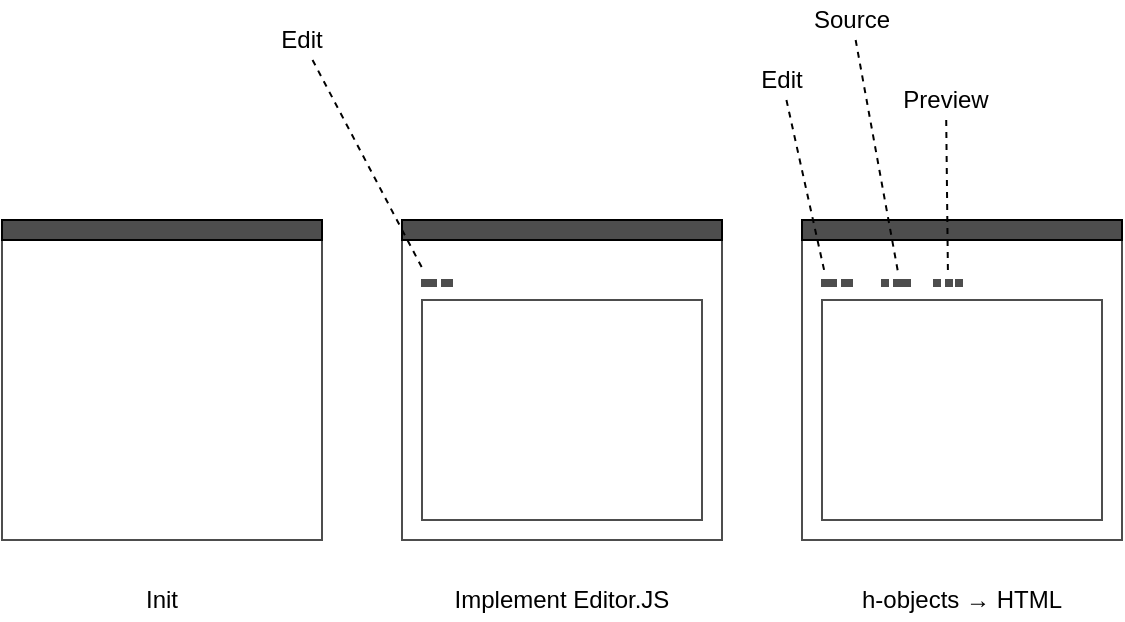 <mxfile version="10.8.0" type="github"><diagram id="hqYyaIku0TCHqd9WAnG5" name="Page-1"><mxGraphModel dx="1158" dy="726" grid="1" gridSize="10" guides="1" tooltips="1" connect="1" arrows="1" fold="1" page="1" pageScale="1" pageWidth="827" pageHeight="1169" math="0" shadow="0"><root><mxCell id="0"/><mxCell id="1" parent="0"/><mxCell id="5ZUlq0CMV7zzG2yOk2Kj-1" value="" style="rounded=0;whiteSpace=wrap;html=1;strokeColor=#4D4D4D;" vertex="1" parent="1"><mxGeometry x="40" y="160" width="160" height="160" as="geometry"/></mxCell><mxCell id="5ZUlq0CMV7zzG2yOk2Kj-2" value="" style="rounded=0;whiteSpace=wrap;html=1;fillColor=#4D4D4D;" vertex="1" parent="1"><mxGeometry x="40" y="160" width="160" height="10" as="geometry"/></mxCell><mxCell id="5ZUlq0CMV7zzG2yOk2Kj-6" value="" style="rounded=0;whiteSpace=wrap;html=1;strokeColor=#4D4D4D;" vertex="1" parent="1"><mxGeometry x="240" y="160" width="160" height="160" as="geometry"/></mxCell><mxCell id="5ZUlq0CMV7zzG2yOk2Kj-7" value="" style="rounded=0;whiteSpace=wrap;html=1;fillColor=#4D4D4D;" vertex="1" parent="1"><mxGeometry x="240" y="160" width="160" height="10" as="geometry"/></mxCell><mxCell id="5ZUlq0CMV7zzG2yOk2Kj-8" value="" style="rounded=0;whiteSpace=wrap;html=1;strokeColor=#4D4D4D;" vertex="1" parent="1"><mxGeometry x="250" y="200" width="140" height="110" as="geometry"/></mxCell><mxCell id="5ZUlq0CMV7zzG2yOk2Kj-21" value="" style="group" vertex="1" connectable="0" parent="1"><mxGeometry x="250" y="190" width="15" height="3" as="geometry"/></mxCell><mxCell id="5ZUlq0CMV7zzG2yOk2Kj-17" value="" style="group" vertex="1" connectable="0" parent="5ZUlq0CMV7zzG2yOk2Kj-21"><mxGeometry width="15" height="3" as="geometry"/></mxCell><mxCell id="5ZUlq0CMV7zzG2yOk2Kj-10" value="" style="rounded=0;whiteSpace=wrap;html=1;strokeColor=#4D4D4D;fillColor=#4D4D4D;" vertex="1" parent="5ZUlq0CMV7zzG2yOk2Kj-17"><mxGeometry width="7" height="3" as="geometry"/></mxCell><mxCell id="5ZUlq0CMV7zzG2yOk2Kj-11" value="" style="rounded=0;whiteSpace=wrap;html=1;strokeColor=#4D4D4D;fillColor=#4D4D4D;" vertex="1" parent="5ZUlq0CMV7zzG2yOk2Kj-17"><mxGeometry x="10" width="5" height="3" as="geometry"/></mxCell><mxCell id="5ZUlq0CMV7zzG2yOk2Kj-46" style="rounded=0;orthogonalLoop=1;jettySize=auto;html=1;entryX=0.063;entryY=0.15;entryDx=0;entryDy=0;endArrow=none;endFill=0;dashed=1;entryPerimeter=0;" edge="1" parent="1" source="5ZUlq0CMV7zzG2yOk2Kj-24" target="5ZUlq0CMV7zzG2yOk2Kj-6"><mxGeometry relative="1" as="geometry"/></mxCell><mxCell id="5ZUlq0CMV7zzG2yOk2Kj-24" value="Edit" style="text;html=1;strokeColor=none;fillColor=none;align=center;verticalAlign=middle;whiteSpace=wrap;rounded=0;" vertex="1" parent="1"><mxGeometry x="170" y="60" width="40" height="20" as="geometry"/></mxCell><mxCell id="5ZUlq0CMV7zzG2yOk2Kj-27" value="" style="rounded=0;whiteSpace=wrap;html=1;strokeColor=#4D4D4D;" vertex="1" parent="1"><mxGeometry x="440" y="160" width="160" height="160" as="geometry"/></mxCell><mxCell id="5ZUlq0CMV7zzG2yOk2Kj-28" value="" style="rounded=0;whiteSpace=wrap;html=1;fillColor=#4D4D4D;" vertex="1" parent="1"><mxGeometry x="440" y="160" width="160" height="10" as="geometry"/></mxCell><mxCell id="5ZUlq0CMV7zzG2yOk2Kj-29" value="" style="rounded=0;whiteSpace=wrap;html=1;strokeColor=#4D4D4D;" vertex="1" parent="1"><mxGeometry x="450" y="200" width="140" height="110" as="geometry"/></mxCell><mxCell id="5ZUlq0CMV7zzG2yOk2Kj-30" value="" style="group" vertex="1" connectable="0" parent="1"><mxGeometry x="450" y="190" width="15" height="3" as="geometry"/></mxCell><mxCell id="5ZUlq0CMV7zzG2yOk2Kj-31" value="" style="group" vertex="1" connectable="0" parent="5ZUlq0CMV7zzG2yOk2Kj-30"><mxGeometry width="15" height="3" as="geometry"/></mxCell><mxCell id="5ZUlq0CMV7zzG2yOk2Kj-32" value="" style="rounded=0;whiteSpace=wrap;html=1;strokeColor=#4D4D4D;fillColor=#4D4D4D;" vertex="1" parent="5ZUlq0CMV7zzG2yOk2Kj-31"><mxGeometry width="7" height="3" as="geometry"/></mxCell><mxCell id="5ZUlq0CMV7zzG2yOk2Kj-33" value="" style="rounded=0;whiteSpace=wrap;html=1;strokeColor=#4D4D4D;fillColor=#4D4D4D;" vertex="1" parent="5ZUlq0CMV7zzG2yOk2Kj-31"><mxGeometry x="10" width="5" height="3" as="geometry"/></mxCell><mxCell id="5ZUlq0CMV7zzG2yOk2Kj-34" value="" style="group" vertex="1" connectable="0" parent="1"><mxGeometry x="480" y="190" width="14" height="3" as="geometry"/></mxCell><mxCell id="5ZUlq0CMV7zzG2yOk2Kj-35" value="" style="group" vertex="1" connectable="0" parent="5ZUlq0CMV7zzG2yOk2Kj-34"><mxGeometry width="14" height="3" as="geometry"/></mxCell><mxCell id="5ZUlq0CMV7zzG2yOk2Kj-36" value="" style="rounded=0;whiteSpace=wrap;html=1;strokeColor=#4D4D4D;fillColor=#4D4D4D;" vertex="1" parent="5ZUlq0CMV7zzG2yOk2Kj-35"><mxGeometry width="3" height="3" as="geometry"/></mxCell><mxCell id="5ZUlq0CMV7zzG2yOk2Kj-37" value="" style="rounded=0;whiteSpace=wrap;html=1;strokeColor=#4D4D4D;fillColor=#4D4D4D;" vertex="1" parent="5ZUlq0CMV7zzG2yOk2Kj-35"><mxGeometry x="6" width="8" height="3" as="geometry"/></mxCell><mxCell id="5ZUlq0CMV7zzG2yOk2Kj-38" value="" style="group" vertex="1" connectable="0" parent="1"><mxGeometry x="506" y="190" width="14" height="3" as="geometry"/></mxCell><mxCell id="5ZUlq0CMV7zzG2yOk2Kj-39" value="" style="group" vertex="1" connectable="0" parent="5ZUlq0CMV7zzG2yOk2Kj-38"><mxGeometry width="14" height="3" as="geometry"/></mxCell><mxCell id="5ZUlq0CMV7zzG2yOk2Kj-40" value="" style="rounded=0;whiteSpace=wrap;html=1;strokeColor=#4D4D4D;fillColor=#4D4D4D;" vertex="1" parent="5ZUlq0CMV7zzG2yOk2Kj-39"><mxGeometry width="3" height="3" as="geometry"/></mxCell><mxCell id="5ZUlq0CMV7zzG2yOk2Kj-41" value="" style="rounded=0;whiteSpace=wrap;html=1;strokeColor=#4D4D4D;fillColor=#4D4D4D;" vertex="1" parent="5ZUlq0CMV7zzG2yOk2Kj-39"><mxGeometry x="6" width="3" height="3" as="geometry"/></mxCell><mxCell id="5ZUlq0CMV7zzG2yOk2Kj-42" value="" style="rounded=0;whiteSpace=wrap;html=1;strokeColor=#4D4D4D;fillColor=#4D4D4D;" vertex="1" parent="5ZUlq0CMV7zzG2yOk2Kj-39"><mxGeometry x="11" width="3" height="3" as="geometry"/></mxCell><mxCell id="5ZUlq0CMV7zzG2yOk2Kj-48" style="edgeStyle=none;rounded=0;orthogonalLoop=1;jettySize=auto;html=1;entryX=0.3;entryY=0.163;entryDx=0;entryDy=0;entryPerimeter=0;dashed=1;endArrow=none;endFill=0;" edge="1" parent="1" source="5ZUlq0CMV7zzG2yOk2Kj-43" target="5ZUlq0CMV7zzG2yOk2Kj-27"><mxGeometry relative="1" as="geometry"/></mxCell><mxCell id="5ZUlq0CMV7zzG2yOk2Kj-43" value="Source" style="text;html=1;strokeColor=none;fillColor=none;align=center;verticalAlign=middle;whiteSpace=wrap;rounded=0;" vertex="1" parent="1"><mxGeometry x="445" y="50" width="40" height="20" as="geometry"/></mxCell><mxCell id="5ZUlq0CMV7zzG2yOk2Kj-49" style="edgeStyle=none;rounded=0;orthogonalLoop=1;jettySize=auto;html=1;entryX=0.456;entryY=0.163;entryDx=0;entryDy=0;entryPerimeter=0;dashed=1;endArrow=none;endFill=0;" edge="1" parent="1" source="5ZUlq0CMV7zzG2yOk2Kj-44" target="5ZUlq0CMV7zzG2yOk2Kj-27"><mxGeometry relative="1" as="geometry"/></mxCell><mxCell id="5ZUlq0CMV7zzG2yOk2Kj-44" value="Preview" style="text;html=1;strokeColor=none;fillColor=none;align=center;verticalAlign=middle;whiteSpace=wrap;rounded=0;" vertex="1" parent="1"><mxGeometry x="492" y="90" width="40" height="20" as="geometry"/></mxCell><mxCell id="5ZUlq0CMV7zzG2yOk2Kj-47" style="edgeStyle=none;rounded=0;orthogonalLoop=1;jettySize=auto;html=1;entryX=0.069;entryY=0.156;entryDx=0;entryDy=0;entryPerimeter=0;dashed=1;endArrow=none;endFill=0;" edge="1" parent="1" source="5ZUlq0CMV7zzG2yOk2Kj-45" target="5ZUlq0CMV7zzG2yOk2Kj-27"><mxGeometry relative="1" as="geometry"/></mxCell><mxCell id="5ZUlq0CMV7zzG2yOk2Kj-45" value="Edit" style="text;html=1;strokeColor=none;fillColor=none;align=center;verticalAlign=middle;whiteSpace=wrap;rounded=0;" vertex="1" parent="1"><mxGeometry x="410" y="80" width="40" height="20" as="geometry"/></mxCell><mxCell id="5ZUlq0CMV7zzG2yOk2Kj-55" value="Init&lt;br&gt;" style="text;html=1;strokeColor=none;fillColor=none;align=center;verticalAlign=middle;whiteSpace=wrap;rounded=0;" vertex="1" parent="1"><mxGeometry x="40" y="340" width="160" height="20" as="geometry"/></mxCell><mxCell id="5ZUlq0CMV7zzG2yOk2Kj-57" value="Implement Editor.JS&lt;br&gt;" style="text;html=1;strokeColor=none;fillColor=none;align=center;verticalAlign=middle;whiteSpace=wrap;rounded=0;" vertex="1" parent="1"><mxGeometry x="240" y="340" width="160" height="20" as="geometry"/></mxCell><mxCell id="5ZUlq0CMV7zzG2yOk2Kj-58" value="h-objects → HTML" style="text;html=1;strokeColor=none;fillColor=none;align=center;verticalAlign=middle;whiteSpace=wrap;rounded=0;" vertex="1" parent="1"><mxGeometry x="440" y="340" width="160" height="20" as="geometry"/></mxCell></root></mxGraphModel></diagram></mxfile>